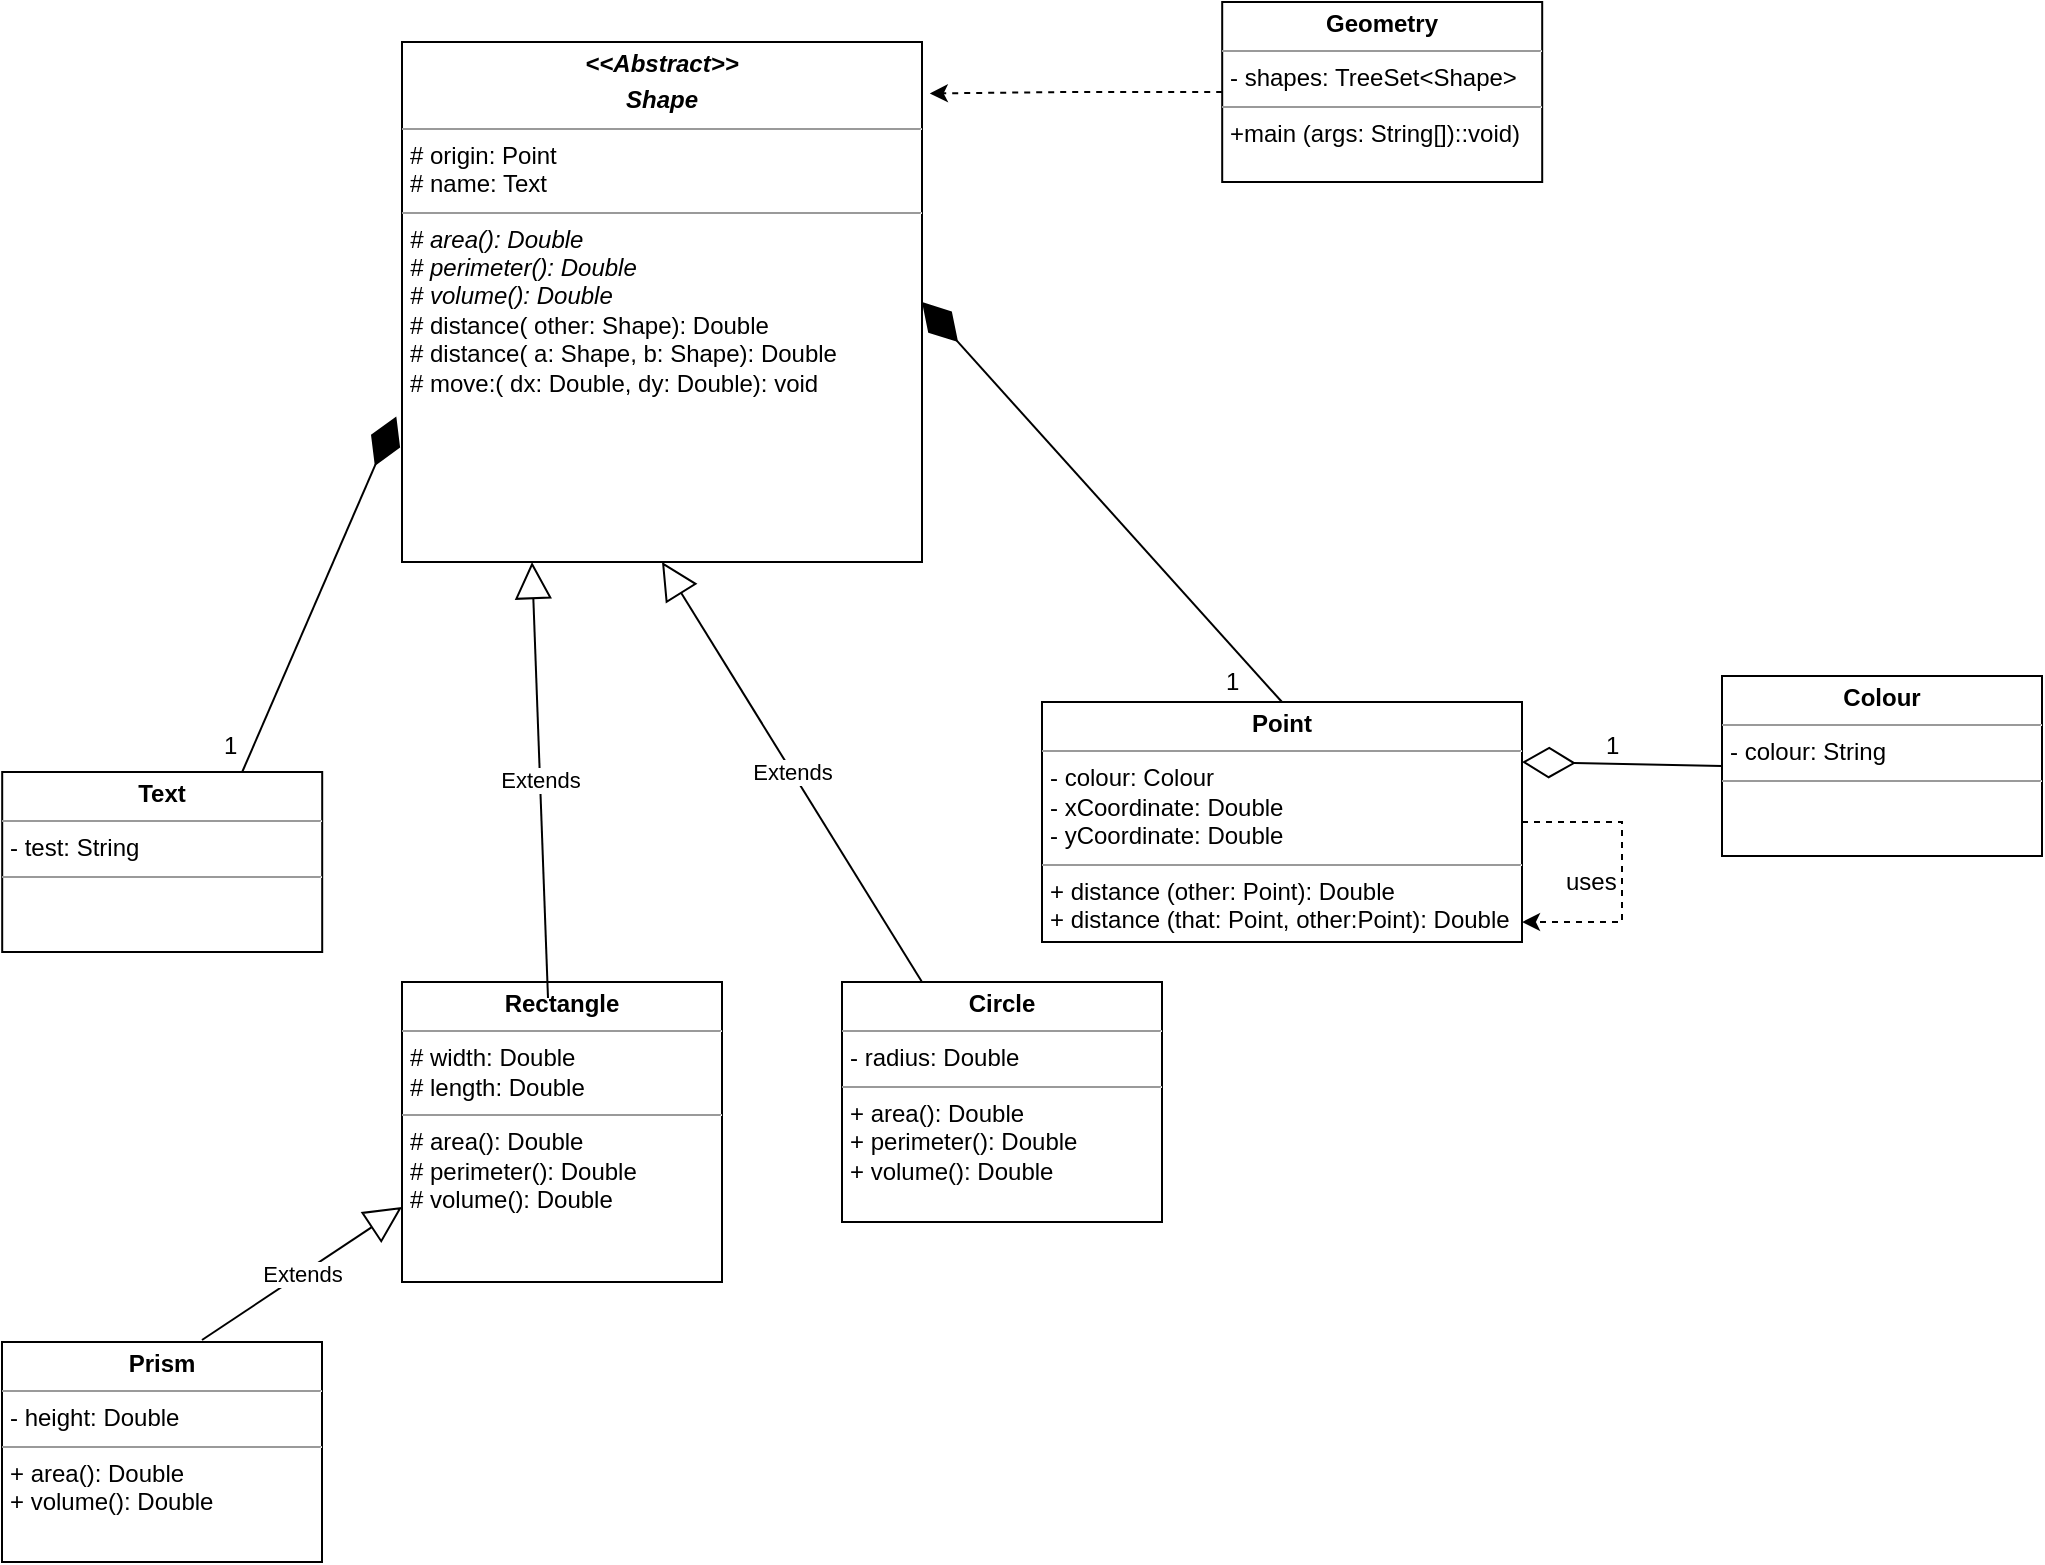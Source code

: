 <mxfile version="12.1.3" pages="1"><diagram id="VTVcEu9XBLWJdSX4PTCC" name="Page-1"><mxGraphModel dx="1024" dy="1519" grid="1" gridSize="10" guides="1" tooltips="1" connect="1" arrows="1" fold="1" page="1" pageScale="1" pageWidth="850" pageHeight="1100" math="0" shadow="0"><root><mxCell id="0"/><mxCell id="1" parent="0"/><mxCell id="p1Drn0_iI3LaT2vu1JTf-2" value="&lt;p style=&quot;margin: 0px ; margin-top: 4px ; text-align: center&quot;&gt;&lt;b&gt;Point&lt;/b&gt;&lt;/p&gt;&lt;hr size=&quot;1&quot;&gt;&lt;p style=&quot;margin: 0px ; margin-left: 4px&quot;&gt;- colour: Colour&lt;/p&gt;&lt;p style=&quot;margin: 0px ; margin-left: 4px&quot;&gt;- xCoordinate: Double&lt;/p&gt;&lt;p style=&quot;margin: 0px ; margin-left: 4px&quot;&gt;- yCoordinate: Double&lt;/p&gt;&lt;hr size=&quot;1&quot;&gt;&lt;p style=&quot;margin: 0px ; margin-left: 4px&quot;&gt;+ distance (other: Point): Double&lt;/p&gt;&lt;p style=&quot;margin: 0px ; margin-left: 4px&quot;&gt;+ distance (that: Point, other:Point): Double&lt;/p&gt;" style="verticalAlign=top;align=left;overflow=fill;fontSize=12;fontFamily=Helvetica;html=1;" vertex="1" parent="1"><mxGeometry x="540" y="-20" width="240" height="120" as="geometry"/></mxCell><mxCell id="p1Drn0_iI3LaT2vu1JTf-3" value="&lt;p style=&quot;margin: 0px ; margin-top: 4px ; text-align: center&quot;&gt;&lt;b&gt;Circle&lt;/b&gt;&lt;/p&gt;&lt;hr size=&quot;1&quot;&gt;&lt;p style=&quot;margin: 0px ; margin-left: 4px&quot;&gt;- radius: Double&lt;/p&gt;&lt;hr size=&quot;1&quot;&gt;&lt;p style=&quot;margin: 0px ; margin-left: 4px&quot;&gt;+ area(): Double&lt;/p&gt;&lt;p style=&quot;margin: 0px ; margin-left: 4px&quot;&gt;+ perimeter(): Double&lt;/p&gt;&lt;p style=&quot;margin: 0px ; margin-left: 4px&quot;&gt;+ volume(): Double&lt;/p&gt;&lt;p style=&quot;margin: 0px ; margin-left: 4px&quot;&gt;&lt;br&gt;&lt;/p&gt;" style="verticalAlign=top;align=left;overflow=fill;fontSize=12;fontFamily=Helvetica;html=1;" vertex="1" parent="1"><mxGeometry x="440" y="120" width="160" height="120" as="geometry"/></mxCell><mxCell id="p1Drn0_iI3LaT2vu1JTf-4" value="&lt;p style=&quot;margin: 0px ; margin-top: 4px ; text-align: center&quot;&gt;&lt;b&gt;Rectangle&lt;/b&gt;&lt;/p&gt;&lt;hr size=&quot;1&quot;&gt;&lt;p style=&quot;margin: 0px ; margin-left: 4px&quot;&gt;# width: Double&lt;/p&gt;&lt;p style=&quot;margin: 0px ; margin-left: 4px&quot;&gt;# length: Double&lt;/p&gt;&lt;hr size=&quot;1&quot;&gt;&lt;p style=&quot;margin: 0px ; margin-left: 4px&quot;&gt;# area(): Double&lt;/p&gt;&lt;p style=&quot;margin: 0px ; margin-left: 4px&quot;&gt;# perimeter(): Double&lt;/p&gt;&lt;p style=&quot;margin: 0px ; margin-left: 4px&quot;&gt;# volume(): Double&lt;/p&gt;&lt;p style=&quot;margin: 0px ; margin-left: 4px&quot;&gt;&lt;br&gt;&lt;/p&gt;" style="verticalAlign=top;align=left;overflow=fill;fontSize=12;fontFamily=Helvetica;html=1;" vertex="1" parent="1"><mxGeometry x="220" y="120" width="160" height="150" as="geometry"/></mxCell><mxCell id="p1Drn0_iI3LaT2vu1JTf-6" value="&lt;p style=&quot;margin: 0px ; margin-top: 4px ; text-align: center&quot;&gt;&lt;b&gt;Text&lt;/b&gt;&lt;/p&gt;&lt;hr size=&quot;1&quot;&gt;&lt;p style=&quot;margin: 0px ; margin-left: 4px&quot;&gt;- test: String&lt;/p&gt;&lt;hr size=&quot;1&quot;&gt;&lt;p style=&quot;margin: 0px ; margin-left: 4px&quot;&gt;&lt;br&gt;&lt;/p&gt;" style="verticalAlign=top;align=left;overflow=fill;fontSize=12;fontFamily=Helvetica;html=1;" vertex="1" parent="1"><mxGeometry x="20.1" y="15" width="160" height="90" as="geometry"/></mxCell><mxCell id="p1Drn0_iI3LaT2vu1JTf-7" value="&lt;p style=&quot;margin: 0px ; margin-top: 4px ; text-align: center&quot;&gt;&lt;b&gt;Colour&lt;/b&gt;&lt;/p&gt;&lt;hr size=&quot;1&quot;&gt;&lt;p style=&quot;margin: 0px ; margin-left: 4px&quot;&gt;- colour: String&lt;/p&gt;&lt;hr size=&quot;1&quot;&gt;&lt;p style=&quot;margin: 0px ; margin-left: 4px&quot;&gt;&lt;br&gt;&lt;/p&gt;" style="verticalAlign=top;align=left;overflow=fill;fontSize=12;fontFamily=Helvetica;html=1;" vertex="1" parent="1"><mxGeometry x="880" y="-33" width="160" height="90" as="geometry"/></mxCell><mxCell id="p1Drn0_iI3LaT2vu1JTf-8" value="&lt;p style=&quot;margin: 0px ; margin-top: 4px ; text-align: center&quot;&gt;&lt;b&gt;Prism&lt;/b&gt;&lt;/p&gt;&lt;hr size=&quot;1&quot;&gt;&lt;p style=&quot;margin: 0px ; margin-left: 4px&quot;&gt;- height: Double&lt;/p&gt;&lt;hr size=&quot;1&quot;&gt;&lt;p style=&quot;margin: 0px ; margin-left: 4px&quot;&gt;+ area(): Double&lt;/p&gt;&lt;p style=&quot;margin: 0px ; margin-left: 4px&quot;&gt;+ volume(): Double&lt;/p&gt;&lt;p style=&quot;margin: 0px ; margin-left: 4px&quot;&gt;&lt;br&gt;&lt;/p&gt;" style="verticalAlign=top;align=left;overflow=fill;fontSize=12;fontFamily=Helvetica;html=1;" vertex="1" parent="1"><mxGeometry x="20" y="300" width="160" height="110" as="geometry"/></mxCell><mxCell id="p1Drn0_iI3LaT2vu1JTf-9" value="&lt;p style=&quot;margin: 0px ; margin-top: 4px ; text-align: center&quot;&gt;&lt;b&gt;&lt;i&gt;&amp;lt;&amp;lt;Abstract&amp;gt;&amp;gt;&lt;/i&gt;&lt;/b&gt;&lt;/p&gt;&lt;p style=&quot;margin: 0px ; margin-top: 4px ; text-align: center&quot;&gt;&lt;b&gt;&lt;i&gt;Shape&lt;/i&gt;&lt;/b&gt;&lt;/p&gt;&lt;hr size=&quot;1&quot;&gt;&lt;p style=&quot;margin: 0px ; margin-left: 4px&quot;&gt;# origin: Point&lt;/p&gt;&lt;p style=&quot;margin: 0px ; margin-left: 4px&quot;&gt;# name: Text&lt;/p&gt;&lt;hr size=&quot;1&quot;&gt;&lt;p style=&quot;margin: 0px ; margin-left: 4px&quot;&gt;&lt;i&gt;# area(): Double&lt;/i&gt;&lt;/p&gt;&lt;p style=&quot;margin: 0px ; margin-left: 4px&quot;&gt;&lt;i&gt;# perimeter(): Double&lt;/i&gt;&lt;/p&gt;&lt;p style=&quot;margin: 0px ; margin-left: 4px&quot;&gt;&lt;i&gt;# volume(): Double&lt;/i&gt;&lt;/p&gt;&lt;p style=&quot;margin: 0px ; margin-left: 4px&quot;&gt;# distance( other: Shape): Double&lt;/p&gt;&lt;p style=&quot;margin: 0px ; margin-left: 4px&quot;&gt;# distance( a: Shape, b: Shape): Double&lt;/p&gt;&lt;p style=&quot;margin: 0px ; margin-left: 4px&quot;&gt;# move:( dx: Double, dy: Double): void&lt;/p&gt;" style="verticalAlign=top;align=left;overflow=fill;fontSize=12;fontFamily=Helvetica;html=1;" vertex="1" parent="1"><mxGeometry x="220" y="-350" width="260" height="260" as="geometry"/></mxCell><mxCell id="p1Drn0_iI3LaT2vu1JTf-28" style="edgeStyle=orthogonalEdgeStyle;rounded=0;orthogonalLoop=1;jettySize=auto;html=1;exitX=0;exitY=0.5;exitDx=0;exitDy=0;entryX=1.015;entryY=0.099;entryDx=0;entryDy=0;entryPerimeter=0;dashed=1;" edge="1" parent="1" source="p1Drn0_iI3LaT2vu1JTf-11" target="p1Drn0_iI3LaT2vu1JTf-9"><mxGeometry relative="1" as="geometry"><Array as="points"><mxPoint x="555" y="-325"/><mxPoint x="555" y="-324"/></Array></mxGeometry></mxCell><mxCell id="p1Drn0_iI3LaT2vu1JTf-11" value="&lt;p style=&quot;margin: 0px ; margin-top: 4px ; text-align: center&quot;&gt;&lt;b&gt;Geometry&lt;/b&gt;&lt;/p&gt;&lt;hr size=&quot;1&quot;&gt;&lt;p style=&quot;margin: 0px ; margin-left: 4px&quot;&gt;- shapes: TreeSet&amp;lt;Shape&amp;gt;&lt;/p&gt;&lt;hr size=&quot;1&quot;&gt;&lt;p style=&quot;margin: 0px ; margin-left: 4px&quot;&gt;+main (args: String[])::void)&lt;/p&gt;" style="verticalAlign=top;align=left;overflow=fill;fontSize=12;fontFamily=Helvetica;html=1;" vertex="1" parent="1"><mxGeometry x="630.1" y="-370" width="160" height="90" as="geometry"/></mxCell><mxCell id="p1Drn0_iI3LaT2vu1JTf-13" value="Extends" style="endArrow=block;endSize=16;endFill=0;html=1;entryX=0;entryY=0.75;entryDx=0;entryDy=0;" edge="1" parent="1" target="p1Drn0_iI3LaT2vu1JTf-4"><mxGeometry width="160" relative="1" as="geometry"><mxPoint x="120" y="299" as="sourcePoint"/><mxPoint x="280" y="299" as="targetPoint"/></mxGeometry></mxCell><mxCell id="p1Drn0_iI3LaT2vu1JTf-16" value="Extends" style="endArrow=block;endSize=16;endFill=0;html=1;entryX=0.25;entryY=1;entryDx=0;entryDy=0;" edge="1" parent="1" target="p1Drn0_iI3LaT2vu1JTf-9"><mxGeometry width="160" relative="1" as="geometry"><mxPoint x="293" y="128" as="sourcePoint"/><mxPoint x="400.04" y="39.99" as="targetPoint"/></mxGeometry></mxCell><mxCell id="p1Drn0_iI3LaT2vu1JTf-17" value="Extends" style="endArrow=block;endSize=16;endFill=0;html=1;entryX=0.5;entryY=1;entryDx=0;entryDy=0;exitX=0.25;exitY=0;exitDx=0;exitDy=0;" edge="1" parent="1" source="p1Drn0_iI3LaT2vu1JTf-3" target="p1Drn0_iI3LaT2vu1JTf-9"><mxGeometry width="160" relative="1" as="geometry"><mxPoint x="303.0" y="138" as="sourcePoint"/><mxPoint x="370.1" y="-80" as="targetPoint"/></mxGeometry></mxCell><mxCell id="p1Drn0_iI3LaT2vu1JTf-18" value="" style="endArrow=diamondThin;endFill=1;endSize=24;html=1;exitX=0.75;exitY=0;exitDx=0;exitDy=0;entryX=-0.011;entryY=0.72;entryDx=0;entryDy=0;entryPerimeter=0;" edge="1" parent="1" source="p1Drn0_iI3LaT2vu1JTf-6" target="p1Drn0_iI3LaT2vu1JTf-9"><mxGeometry width="160" relative="1" as="geometry"><mxPoint x="20" y="500" as="sourcePoint"/><mxPoint x="320" y="-140" as="targetPoint"/></mxGeometry></mxCell><mxCell id="p1Drn0_iI3LaT2vu1JTf-19" value="" style="endArrow=diamondThin;endFill=1;endSize=24;html=1;exitX=0.5;exitY=0;exitDx=0;exitDy=0;entryX=1;entryY=0.5;entryDx=0;entryDy=0;" edge="1" parent="1" source="p1Drn0_iI3LaT2vu1JTf-2" target="p1Drn0_iI3LaT2vu1JTf-9"><mxGeometry width="160" relative="1" as="geometry"><mxPoint x="470.1" y="15" as="sourcePoint"/><mxPoint x="650" y="-140" as="targetPoint"/></mxGeometry></mxCell><mxCell id="p1Drn0_iI3LaT2vu1JTf-20" value="1" style="text;html=1;resizable=0;points=[];autosize=1;align=left;verticalAlign=top;spacingTop=-4;" vertex="1" parent="1"><mxGeometry x="129" y="-8" width="20" height="20" as="geometry"/></mxCell><mxCell id="p1Drn0_iI3LaT2vu1JTf-21" value="1" style="text;html=1;resizable=0;points=[];autosize=1;align=left;verticalAlign=top;spacingTop=-4;" vertex="1" parent="1"><mxGeometry x="630" y="-40" width="20" height="20" as="geometry"/></mxCell><mxCell id="p1Drn0_iI3LaT2vu1JTf-22" value="" style="endArrow=diamondThin;endFill=0;endSize=24;html=1;entryX=1;entryY=0.25;entryDx=0;entryDy=0;exitX=0;exitY=0.5;exitDx=0;exitDy=0;" edge="1" parent="1" source="p1Drn0_iI3LaT2vu1JTf-7" target="p1Drn0_iI3LaT2vu1JTf-2"><mxGeometry width="160" relative="1" as="geometry"><mxPoint x="700" y="190" as="sourcePoint"/><mxPoint x="860" y="190" as="targetPoint"/></mxGeometry></mxCell><mxCell id="p1Drn0_iI3LaT2vu1JTf-23" value="1" style="text;html=1;resizable=0;points=[];autosize=1;align=left;verticalAlign=top;spacingTop=-4;" vertex="1" parent="1"><mxGeometry x="820" y="-8" width="20" height="20" as="geometry"/></mxCell><mxCell id="p1Drn0_iI3LaT2vu1JTf-26" style="edgeStyle=orthogonalEdgeStyle;rounded=0;orthogonalLoop=1;jettySize=auto;html=1;exitX=1;exitY=0.5;exitDx=0;exitDy=0;entryX=1;entryY=0.917;entryDx=0;entryDy=0;entryPerimeter=0;dashed=1;" edge="1" parent="1" source="p1Drn0_iI3LaT2vu1JTf-2" target="p1Drn0_iI3LaT2vu1JTf-2"><mxGeometry relative="1" as="geometry"><Array as="points"><mxPoint x="830" y="40"/><mxPoint x="830" y="90"/></Array></mxGeometry></mxCell><mxCell id="p1Drn0_iI3LaT2vu1JTf-27" value="uses" style="text;html=1;resizable=0;points=[];autosize=1;align=left;verticalAlign=top;spacingTop=-4;" vertex="1" parent="1"><mxGeometry x="800" y="60" width="40" height="20" as="geometry"/></mxCell></root></mxGraphModel></diagram></mxfile>